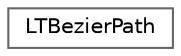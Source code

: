 digraph "Graphical Class Hierarchy"
{
 // LATEX_PDF_SIZE
  bgcolor="transparent";
  edge [fontname=Helvetica,fontsize=10,labelfontname=Helvetica,labelfontsize=10];
  node [fontname=Helvetica,fontsize=10,shape=box,height=0.2,width=0.4];
  rankdir="LR";
  Node0 [id="Node000000",label="LTBezierPath",height=0.2,width=0.4,color="grey40", fillcolor="white", style="filled",URL="$class_l_t_bezier_path.html",tooltip=" "];
}
